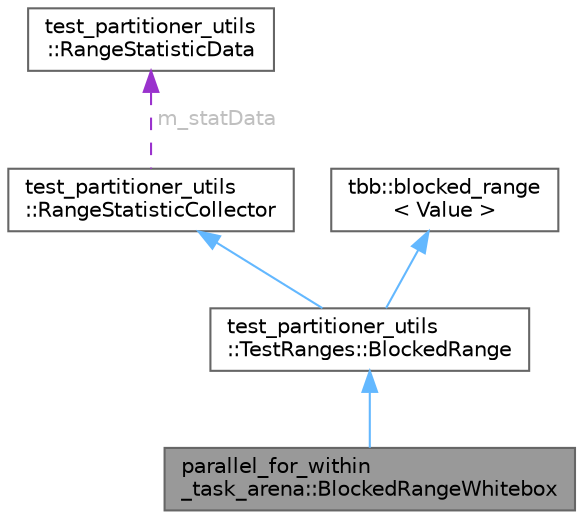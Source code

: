digraph "parallel_for_within_task_arena::BlockedRangeWhitebox"
{
 // LATEX_PDF_SIZE
  bgcolor="transparent";
  edge [fontname=Helvetica,fontsize=10,labelfontname=Helvetica,labelfontsize=10];
  node [fontname=Helvetica,fontsize=10,shape=box,height=0.2,width=0.4];
  Node1 [id="Node000001",label="parallel_for_within\l_task_arena::BlockedRangeWhitebox",height=0.2,width=0.4,color="gray40", fillcolor="grey60", style="filled", fontcolor="black",tooltip=" "];
  Node2 -> Node1 [id="edge1_Node000001_Node000002",dir="back",color="steelblue1",style="solid",tooltip=" "];
  Node2 [id="Node000002",label="test_partitioner_utils\l::TestRanges::BlockedRange",height=0.2,width=0.4,color="gray40", fillcolor="white", style="filled",URL="$classtest__partitioner__utils_1_1_test_ranges_1_1_blocked_range.html",tooltip=" "];
  Node3 -> Node2 [id="edge2_Node000002_Node000003",dir="back",color="steelblue1",style="solid",tooltip=" "];
  Node3 [id="Node000003",label="test_partitioner_utils\l::RangeStatisticCollector",height=0.2,width=0.4,color="gray40", fillcolor="white", style="filled",URL="$classtest__partitioner__utils_1_1_range_statistic_collector.html",tooltip=" "];
  Node4 -> Node3 [id="edge3_Node000003_Node000004",dir="back",color="darkorchid3",style="dashed",tooltip=" ",label=" m_statData",fontcolor="grey" ];
  Node4 [id="Node000004",label="test_partitioner_utils\l::RangeStatisticData",height=0.2,width=0.4,color="gray40", fillcolor="white", style="filled",URL="$structtest__partitioner__utils_1_1_range_statistic_data.html",tooltip=" "];
  Node5 -> Node2 [id="edge4_Node000002_Node000005",dir="back",color="steelblue1",style="solid",tooltip=" "];
  Node5 [id="Node000005",label="tbb::blocked_range\l\< Value \>",height=0.2,width=0.4,color="gray40", fillcolor="white", style="filled",URL="$classtbb_1_1blocked__range.html",tooltip="A range over which to iterate."];
}
